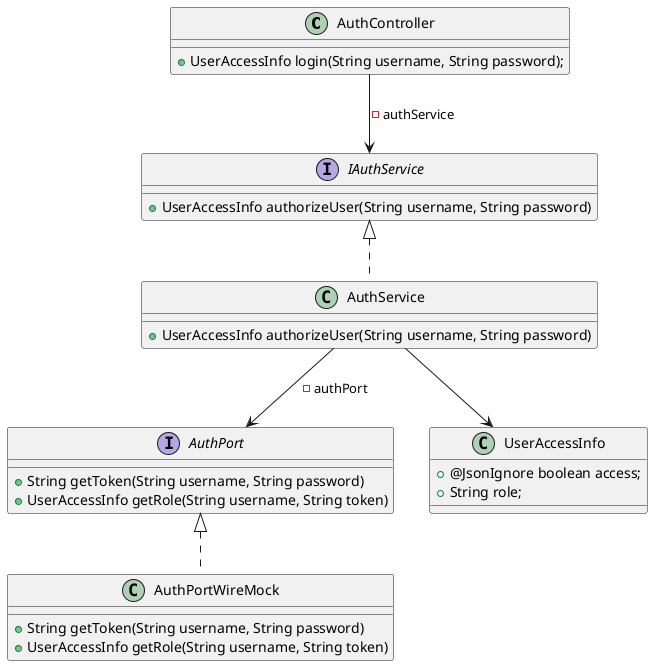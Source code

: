 @startuml
'left to right direction

class AuthController {
    +UserAccessInfo login(String username, String password);
}

interface IAuthService {
    +UserAccessInfo authorizeUser(String username, String password)
}

AuthController --> IAuthService: -authService

class AuthService {
    +UserAccessInfo authorizeUser(String username, String password)
}
IAuthService <|.. AuthService

interface AuthPort {
    +String getToken(String username, String password)
    +UserAccessInfo getRole(String username, String token)
}

AuthService --> AuthPort: -authPort

class AuthPortWireMock {
    +String getToken(String username, String password)
    +UserAccessInfo getRole(String username, String token)
}

AuthPort <|.. AuthPortWireMock

class UserAccessInfo {
    +@JsonIgnore boolean access;
    +String role;
}

AuthService --> UserAccessInfo

@enduml
